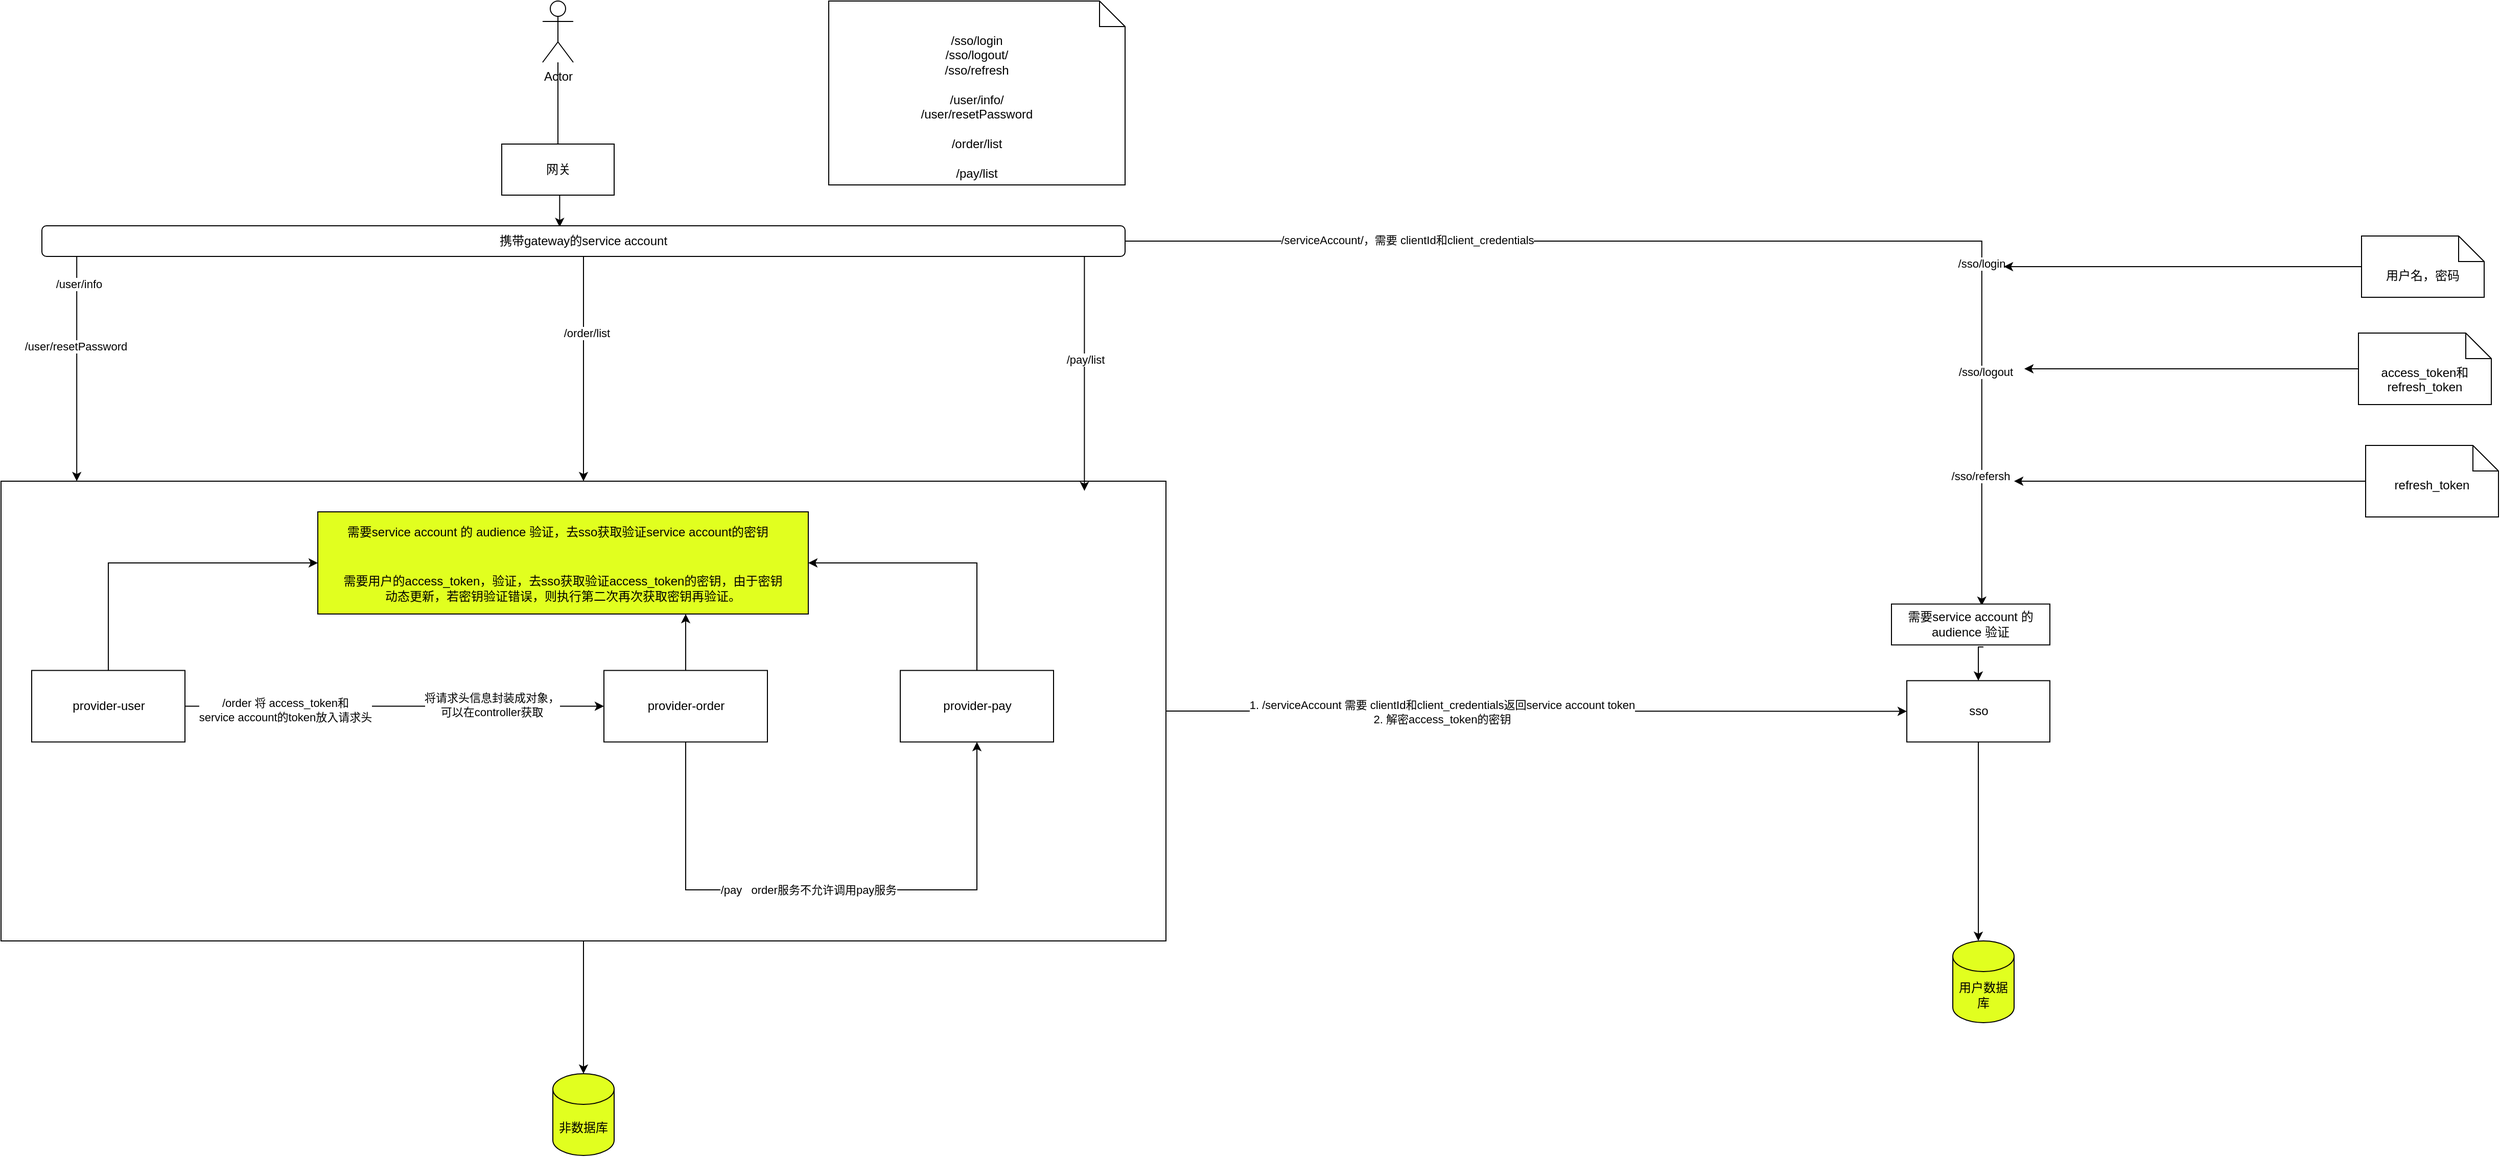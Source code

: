 <mxfile version="14.2.2" type="github">
  <diagram id="_KXm9FjtC93ZwVqki_WM" name="Page-1">
    <mxGraphModel dx="1422" dy="762" grid="1" gridSize="10" guides="1" tooltips="1" connect="1" arrows="1" fold="1" page="1" pageScale="1" pageWidth="827" pageHeight="1169" math="0" shadow="0">
      <root>
        <mxCell id="0" />
        <mxCell id="1" parent="0" />
        <mxCell id="-_fd9rpGxrSI4Euc9Kwn-30" value="" style="rounded=0;whiteSpace=wrap;html=1;" vertex="1" parent="1">
          <mxGeometry y="470" width="1140" height="450" as="geometry" />
        </mxCell>
        <mxCell id="-_fd9rpGxrSI4Euc9Kwn-44" value="" style="rounded=0;whiteSpace=wrap;html=1;fillColor=#E1FF1F;" vertex="1" parent="1">
          <mxGeometry x="310" y="500" width="480" height="100" as="geometry" />
        </mxCell>
        <mxCell id="-_fd9rpGxrSI4Euc9Kwn-35" style="edgeStyle=orthogonalEdgeStyle;rounded=0;orthogonalLoop=1;jettySize=auto;html=1;entryX=0;entryY=0.5;entryDx=0;entryDy=0;" edge="1" parent="1" source="-_fd9rpGxrSI4Euc9Kwn-30" target="-_fd9rpGxrSI4Euc9Kwn-13">
          <mxGeometry relative="1" as="geometry">
            <Array as="points">
              <mxPoint x="1240" y="695" />
              <mxPoint x="1240" y="695" />
            </Array>
          </mxGeometry>
        </mxCell>
        <mxCell id="-_fd9rpGxrSI4Euc9Kwn-36" value="1. /serviceAccount 需要 clientId和client_credentials返回service account token&lt;br&gt;2. 解密access_token的密钥" style="edgeLabel;html=1;align=center;verticalAlign=middle;resizable=0;points=[];" vertex="1" connectable="0" parent="-_fd9rpGxrSI4Euc9Kwn-35">
          <mxGeometry x="-0.256" y="-1" relative="1" as="geometry">
            <mxPoint as="offset" />
          </mxGeometry>
        </mxCell>
        <mxCell id="-_fd9rpGxrSI4Euc9Kwn-4" style="edgeStyle=orthogonalEdgeStyle;rounded=0;orthogonalLoop=1;jettySize=auto;html=1;entryX=0.5;entryY=0;entryDx=0;entryDy=0;" edge="1" parent="1" source="-_fd9rpGxrSI4Euc9Kwn-2">
          <mxGeometry relative="1" as="geometry">
            <mxPoint x="545" y="160.0" as="targetPoint" />
          </mxGeometry>
        </mxCell>
        <mxCell id="-_fd9rpGxrSI4Euc9Kwn-2" value="Actor" style="shape=umlActor;verticalLabelPosition=bottom;verticalAlign=top;html=1;" vertex="1" parent="1">
          <mxGeometry x="530" width="30" height="60" as="geometry" />
        </mxCell>
        <mxCell id="-_fd9rpGxrSI4Euc9Kwn-6" style="edgeStyle=orthogonalEdgeStyle;rounded=0;orthogonalLoop=1;jettySize=auto;html=1;exitX=0.019;exitY=1;exitDx=0;exitDy=0;exitPerimeter=0;entryX=0.065;entryY=0;entryDx=0;entryDy=0;entryPerimeter=0;" edge="1" parent="1" source="-_fd9rpGxrSI4Euc9Kwn-19" target="-_fd9rpGxrSI4Euc9Kwn-30">
          <mxGeometry relative="1" as="geometry">
            <mxPoint x="75" y="500" as="targetPoint" />
            <Array as="points">
              <mxPoint x="74" y="250" />
            </Array>
          </mxGeometry>
        </mxCell>
        <mxCell id="-_fd9rpGxrSI4Euc9Kwn-55" value="/user/info" style="edgeLabel;html=1;align=center;verticalAlign=middle;resizable=0;points=[];" vertex="1" connectable="0" parent="-_fd9rpGxrSI4Euc9Kwn-6">
          <mxGeometry x="-0.65" y="2" relative="1" as="geometry">
            <mxPoint as="offset" />
          </mxGeometry>
        </mxCell>
        <mxCell id="-_fd9rpGxrSI4Euc9Kwn-56" value="/user/resetPassword" style="edgeLabel;html=1;align=center;verticalAlign=middle;resizable=0;points=[];" vertex="1" connectable="0" parent="-_fd9rpGxrSI4Euc9Kwn-6">
          <mxGeometry x="-0.126" y="-1" relative="1" as="geometry">
            <mxPoint as="offset" />
          </mxGeometry>
        </mxCell>
        <mxCell id="-_fd9rpGxrSI4Euc9Kwn-10" style="edgeStyle=orthogonalEdgeStyle;rounded=0;orthogonalLoop=1;jettySize=auto;html=1;exitX=0.901;exitY=1;exitDx=0;exitDy=0;exitPerimeter=0;entryX=0.93;entryY=0.021;entryDx=0;entryDy=0;entryPerimeter=0;" edge="1" parent="1" source="-_fd9rpGxrSI4Euc9Kwn-19" target="-_fd9rpGxrSI4Euc9Kwn-30">
          <mxGeometry relative="1" as="geometry">
            <mxPoint x="675" y="480" as="targetPoint" />
            <Array as="points">
              <mxPoint x="1060" y="250" />
            </Array>
          </mxGeometry>
        </mxCell>
        <mxCell id="-_fd9rpGxrSI4Euc9Kwn-58" value="/pay/list" style="edgeLabel;html=1;align=center;verticalAlign=middle;resizable=0;points=[];" vertex="1" connectable="0" parent="-_fd9rpGxrSI4Euc9Kwn-10">
          <mxGeometry x="-0.552" y="1" relative="1" as="geometry">
            <mxPoint y="99.52" as="offset" />
          </mxGeometry>
        </mxCell>
        <mxCell id="-_fd9rpGxrSI4Euc9Kwn-12" style="edgeStyle=orthogonalEdgeStyle;rounded=0;orthogonalLoop=1;jettySize=auto;html=1;exitX=1;exitY=0.5;exitDx=0;exitDy=0;entryX=0.57;entryY=0.042;entryDx=0;entryDy=0;entryPerimeter=0;" edge="1" parent="1" source="-_fd9rpGxrSI4Euc9Kwn-19" target="-_fd9rpGxrSI4Euc9Kwn-23">
          <mxGeometry relative="1" as="geometry">
            <mxPoint x="950" y="400" as="targetPoint" />
          </mxGeometry>
        </mxCell>
        <mxCell id="-_fd9rpGxrSI4Euc9Kwn-14" value="/sso/login" style="edgeLabel;html=1;align=center;verticalAlign=middle;resizable=0;points=[];" vertex="1" connectable="0" parent="-_fd9rpGxrSI4Euc9Kwn-12">
          <mxGeometry x="0.552" y="-1" relative="1" as="geometry">
            <mxPoint y="-67.33" as="offset" />
          </mxGeometry>
        </mxCell>
        <mxCell id="-_fd9rpGxrSI4Euc9Kwn-15" value="/sso/logout" style="edgeLabel;html=1;align=center;verticalAlign=middle;resizable=0;points=[];" vertex="1" connectable="0" parent="-_fd9rpGxrSI4Euc9Kwn-12">
          <mxGeometry x="0.732" y="3" relative="1" as="geometry">
            <mxPoint y="-69" as="offset" />
          </mxGeometry>
        </mxCell>
        <mxCell id="-_fd9rpGxrSI4Euc9Kwn-16" value="/sso/refersh" style="edgeLabel;html=1;align=center;verticalAlign=middle;resizable=0;points=[];" vertex="1" connectable="0" parent="-_fd9rpGxrSI4Euc9Kwn-12">
          <mxGeometry x="0.896" y="-2" relative="1" as="geometry">
            <mxPoint y="-64.83" as="offset" />
          </mxGeometry>
        </mxCell>
        <mxCell id="-_fd9rpGxrSI4Euc9Kwn-20" value="/serviceAccount/，需要 clientId和client_credentials" style="edgeLabel;html=1;align=center;verticalAlign=middle;resizable=0;points=[];" vertex="1" connectable="0" parent="-_fd9rpGxrSI4Euc9Kwn-12">
          <mxGeometry x="-0.538" y="1" relative="1" as="geometry">
            <mxPoint as="offset" />
          </mxGeometry>
        </mxCell>
        <mxCell id="-_fd9rpGxrSI4Euc9Kwn-21" style="edgeStyle=orthogonalEdgeStyle;rounded=0;orthogonalLoop=1;jettySize=auto;html=1;exitX=0.5;exitY=1;exitDx=0;exitDy=0;entryX=0.478;entryY=0.042;entryDx=0;entryDy=0;entryPerimeter=0;" edge="1" parent="1" source="-_fd9rpGxrSI4Euc9Kwn-3" target="-_fd9rpGxrSI4Euc9Kwn-19">
          <mxGeometry relative="1" as="geometry" />
        </mxCell>
        <mxCell id="-_fd9rpGxrSI4Euc9Kwn-3" value="网关" style="html=1;" vertex="1" parent="1">
          <mxGeometry x="490" y="140" width="110" height="50" as="geometry" />
        </mxCell>
        <mxCell id="-_fd9rpGxrSI4Euc9Kwn-5" value="/sso/login&lt;br&gt;/sso/logout/&lt;br&gt;/sso/refresh&lt;br&gt;&lt;br&gt;/user/info/&lt;br&gt;/user/resetPassword&lt;br&gt;&lt;br&gt;/order/list&lt;br&gt;&lt;br&gt;/pay/list" style="shape=note2;boundedLbl=1;whiteSpace=wrap;html=1;size=25;verticalAlign=top;align=center;" vertex="1" parent="1">
          <mxGeometry x="810" width="290" height="180" as="geometry" />
        </mxCell>
        <mxCell id="-_fd9rpGxrSI4Euc9Kwn-46" style="edgeStyle=orthogonalEdgeStyle;rounded=0;orthogonalLoop=1;jettySize=auto;html=1;exitX=0.5;exitY=0;exitDx=0;exitDy=0;entryX=0;entryY=0.5;entryDx=0;entryDy=0;" edge="1" parent="1" source="-_fd9rpGxrSI4Euc9Kwn-7" target="-_fd9rpGxrSI4Euc9Kwn-44">
          <mxGeometry relative="1" as="geometry" />
        </mxCell>
        <mxCell id="-_fd9rpGxrSI4Euc9Kwn-53" style="edgeStyle=orthogonalEdgeStyle;rounded=0;orthogonalLoop=1;jettySize=auto;html=1;entryX=0.5;entryY=0;entryDx=0;entryDy=0;entryPerimeter=0;exitX=0.5;exitY=1;exitDx=0;exitDy=0;" edge="1" parent="1" source="-_fd9rpGxrSI4Euc9Kwn-30" target="-_fd9rpGxrSI4Euc9Kwn-68">
          <mxGeometry relative="1" as="geometry">
            <Array as="points">
              <mxPoint x="570" y="990" />
              <mxPoint x="570" y="990" />
            </Array>
          </mxGeometry>
        </mxCell>
        <mxCell id="-_fd9rpGxrSI4Euc9Kwn-61" style="edgeStyle=orthogonalEdgeStyle;rounded=0;orthogonalLoop=1;jettySize=auto;html=1;entryX=0;entryY=0.5;entryDx=0;entryDy=0;exitX=1;exitY=0.5;exitDx=0;exitDy=0;" edge="1" parent="1" source="-_fd9rpGxrSI4Euc9Kwn-7" target="-_fd9rpGxrSI4Euc9Kwn-9">
          <mxGeometry relative="1" as="geometry">
            <Array as="points">
              <mxPoint x="380" y="690" />
              <mxPoint x="380" y="690" />
            </Array>
          </mxGeometry>
        </mxCell>
        <mxCell id="-_fd9rpGxrSI4Euc9Kwn-62" value="/order 将 access_token和&lt;br&gt;service account的token放入请求头" style="edgeLabel;html=1;align=center;verticalAlign=middle;resizable=0;points=[];" vertex="1" connectable="0" parent="-_fd9rpGxrSI4Euc9Kwn-61">
          <mxGeometry x="-0.21" y="-3" relative="1" as="geometry">
            <mxPoint x="-64.17" as="offset" />
          </mxGeometry>
        </mxCell>
        <mxCell id="-_fd9rpGxrSI4Euc9Kwn-63" value="将请求头信息封装成对象，&lt;br&gt;可以在controller获取" style="edgeLabel;html=1;align=center;verticalAlign=middle;resizable=0;points=[];" vertex="1" connectable="0" parent="-_fd9rpGxrSI4Euc9Kwn-61">
          <mxGeometry x="0.767" y="2" relative="1" as="geometry">
            <mxPoint x="-62" as="offset" />
          </mxGeometry>
        </mxCell>
        <mxCell id="-_fd9rpGxrSI4Euc9Kwn-7" value="provider-user" style="html=1;" vertex="1" parent="1">
          <mxGeometry x="30" y="655.25" width="150" height="70" as="geometry" />
        </mxCell>
        <mxCell id="-_fd9rpGxrSI4Euc9Kwn-39" style="edgeStyle=orthogonalEdgeStyle;rounded=0;orthogonalLoop=1;jettySize=auto;html=1;exitX=0.5;exitY=1;exitDx=0;exitDy=0;" edge="1" parent="1" source="-_fd9rpGxrSI4Euc9Kwn-9" target="-_fd9rpGxrSI4Euc9Kwn-11">
          <mxGeometry relative="1" as="geometry">
            <Array as="points">
              <mxPoint x="670" y="870" />
              <mxPoint x="955" y="870" />
            </Array>
          </mxGeometry>
        </mxCell>
        <mxCell id="-_fd9rpGxrSI4Euc9Kwn-40" value="/pay&amp;nbsp; &amp;nbsp;order服务不允许调用pay服务" style="edgeLabel;html=1;align=center;verticalAlign=middle;resizable=0;points=[];" vertex="1" connectable="0" parent="-_fd9rpGxrSI4Euc9Kwn-39">
          <mxGeometry x="0.107" y="-4" relative="1" as="geometry">
            <mxPoint x="-53.58" y="-4" as="offset" />
          </mxGeometry>
        </mxCell>
        <mxCell id="-_fd9rpGxrSI4Euc9Kwn-47" style="edgeStyle=orthogonalEdgeStyle;rounded=0;orthogonalLoop=1;jettySize=auto;html=1;exitX=0.5;exitY=0;exitDx=0;exitDy=0;entryX=0.75;entryY=1;entryDx=0;entryDy=0;" edge="1" parent="1" source="-_fd9rpGxrSI4Euc9Kwn-9" target="-_fd9rpGxrSI4Euc9Kwn-44">
          <mxGeometry relative="1" as="geometry" />
        </mxCell>
        <mxCell id="-_fd9rpGxrSI4Euc9Kwn-9" value="provider-order" style="html=1;" vertex="1" parent="1">
          <mxGeometry x="590" y="655.25" width="160" height="70" as="geometry" />
        </mxCell>
        <mxCell id="-_fd9rpGxrSI4Euc9Kwn-48" style="edgeStyle=orthogonalEdgeStyle;rounded=0;orthogonalLoop=1;jettySize=auto;html=1;exitX=0.5;exitY=0;exitDx=0;exitDy=0;entryX=1;entryY=0.5;entryDx=0;entryDy=0;" edge="1" parent="1" source="-_fd9rpGxrSI4Euc9Kwn-11" target="-_fd9rpGxrSI4Euc9Kwn-44">
          <mxGeometry relative="1" as="geometry" />
        </mxCell>
        <mxCell id="-_fd9rpGxrSI4Euc9Kwn-11" value="provider-pay" style="html=1;" vertex="1" parent="1">
          <mxGeometry x="880" y="655.25" width="150" height="70" as="geometry" />
        </mxCell>
        <mxCell id="-_fd9rpGxrSI4Euc9Kwn-49" style="edgeStyle=orthogonalEdgeStyle;rounded=0;orthogonalLoop=1;jettySize=auto;html=1;" edge="1" parent="1" source="-_fd9rpGxrSI4Euc9Kwn-13">
          <mxGeometry relative="1" as="geometry">
            <mxPoint x="1935" y="920" as="targetPoint" />
          </mxGeometry>
        </mxCell>
        <mxCell id="-_fd9rpGxrSI4Euc9Kwn-13" value="sso" style="html=1;" vertex="1" parent="1">
          <mxGeometry x="1865" y="665.25" width="140" height="60" as="geometry" />
        </mxCell>
        <mxCell id="-_fd9rpGxrSI4Euc9Kwn-33" style="edgeStyle=orthogonalEdgeStyle;rounded=0;orthogonalLoop=1;jettySize=auto;html=1;entryX=0.5;entryY=0;entryDx=0;entryDy=0;" edge="1" parent="1" source="-_fd9rpGxrSI4Euc9Kwn-19" target="-_fd9rpGxrSI4Euc9Kwn-30">
          <mxGeometry relative="1" as="geometry" />
        </mxCell>
        <mxCell id="-_fd9rpGxrSI4Euc9Kwn-57" value="/order/list" style="edgeLabel;html=1;align=center;verticalAlign=middle;resizable=0;points=[];" vertex="1" connectable="0" parent="-_fd9rpGxrSI4Euc9Kwn-33">
          <mxGeometry x="-0.324" y="3" relative="1" as="geometry">
            <mxPoint as="offset" />
          </mxGeometry>
        </mxCell>
        <mxCell id="-_fd9rpGxrSI4Euc9Kwn-19" value="携带gateway的service account" style="rounded=1;whiteSpace=wrap;html=1;" vertex="1" parent="1">
          <mxGeometry x="40" y="220" width="1060" height="30" as="geometry" />
        </mxCell>
        <mxCell id="-_fd9rpGxrSI4Euc9Kwn-24" style="edgeStyle=orthogonalEdgeStyle;rounded=0;orthogonalLoop=1;jettySize=auto;html=1;entryX=0.5;entryY=0;entryDx=0;entryDy=0;" edge="1" parent="1" target="-_fd9rpGxrSI4Euc9Kwn-13">
          <mxGeometry relative="1" as="geometry">
            <mxPoint x="1940" y="632.25" as="sourcePoint" />
          </mxGeometry>
        </mxCell>
        <mxCell id="-_fd9rpGxrSI4Euc9Kwn-23" value="需要service account 的 audience 验证" style="rounded=0;whiteSpace=wrap;html=1;" vertex="1" parent="1">
          <mxGeometry x="1850" y="590.25" width="155" height="40" as="geometry" />
        </mxCell>
        <mxCell id="-_fd9rpGxrSI4Euc9Kwn-26" style="edgeStyle=orthogonalEdgeStyle;rounded=0;orthogonalLoop=1;jettySize=auto;html=1;" edge="1" parent="1" source="-_fd9rpGxrSI4Euc9Kwn-25">
          <mxGeometry relative="1" as="geometry">
            <mxPoint x="1960" y="260" as="targetPoint" />
            <Array as="points">
              <mxPoint x="2360" y="260" />
            </Array>
          </mxGeometry>
        </mxCell>
        <mxCell id="-_fd9rpGxrSI4Euc9Kwn-25" value="用户名，密码" style="shape=note2;boundedLbl=1;whiteSpace=wrap;html=1;size=25;verticalAlign=top;align=center;" vertex="1" parent="1">
          <mxGeometry x="2310" y="230" width="120" height="60" as="geometry" />
        </mxCell>
        <mxCell id="-_fd9rpGxrSI4Euc9Kwn-65" style="edgeStyle=orthogonalEdgeStyle;rounded=0;orthogonalLoop=1;jettySize=auto;html=1;" edge="1" parent="1" source="-_fd9rpGxrSI4Euc9Kwn-27">
          <mxGeometry relative="1" as="geometry">
            <mxPoint x="1980" y="360" as="targetPoint" />
          </mxGeometry>
        </mxCell>
        <mxCell id="-_fd9rpGxrSI4Euc9Kwn-27" value="access_token和refresh_token" style="shape=note2;boundedLbl=1;whiteSpace=wrap;html=1;size=25;verticalAlign=top;align=center;" vertex="1" parent="1">
          <mxGeometry x="2307" y="325" width="130" height="70" as="geometry" />
        </mxCell>
        <mxCell id="-_fd9rpGxrSI4Euc9Kwn-32" value="需要service account 的 audience 验证，去sso获取验证service account的密钥" style="text;html=1;strokeColor=none;fillColor=none;align=center;verticalAlign=middle;whiteSpace=wrap;rounded=0;" vertex="1" parent="1">
          <mxGeometry x="230" y="500" width="630" height="40" as="geometry" />
        </mxCell>
        <mxCell id="-_fd9rpGxrSI4Euc9Kwn-34" value="需要用户的access_token，验证，去sso获取验证access_token的密钥，由于密钥动态更新，若密钥验证错误，则执行第二次再次获取密钥再验证。" style="text;html=1;strokeColor=none;fillColor=none;align=center;verticalAlign=middle;whiteSpace=wrap;rounded=0;" vertex="1" parent="1">
          <mxGeometry x="330" y="560" width="440" height="30" as="geometry" />
        </mxCell>
        <mxCell id="-_fd9rpGxrSI4Euc9Kwn-50" value="用户数据库" style="shape=cylinder3;whiteSpace=wrap;html=1;boundedLbl=1;backgroundOutline=1;size=15;fillColor=#E1FF1F;" vertex="1" parent="1">
          <mxGeometry x="1910" y="920" width="60" height="80" as="geometry" />
        </mxCell>
        <mxCell id="-_fd9rpGxrSI4Euc9Kwn-67" style="edgeStyle=orthogonalEdgeStyle;rounded=0;orthogonalLoop=1;jettySize=auto;html=1;" edge="1" parent="1" source="-_fd9rpGxrSI4Euc9Kwn-66">
          <mxGeometry relative="1" as="geometry">
            <mxPoint x="1970" y="470" as="targetPoint" />
          </mxGeometry>
        </mxCell>
        <mxCell id="-_fd9rpGxrSI4Euc9Kwn-66" value="refresh_token" style="shape=note2;boundedLbl=1;whiteSpace=wrap;html=1;size=25;verticalAlign=top;align=center;" vertex="1" parent="1">
          <mxGeometry x="2314" y="435" width="130" height="70" as="geometry" />
        </mxCell>
        <mxCell id="-_fd9rpGxrSI4Euc9Kwn-68" value="非数据库" style="shape=cylinder3;whiteSpace=wrap;html=1;boundedLbl=1;backgroundOutline=1;size=15;fillColor=#E1FF1F;" vertex="1" parent="1">
          <mxGeometry x="540" y="1050" width="60" height="80" as="geometry" />
        </mxCell>
      </root>
    </mxGraphModel>
  </diagram>
</mxfile>
